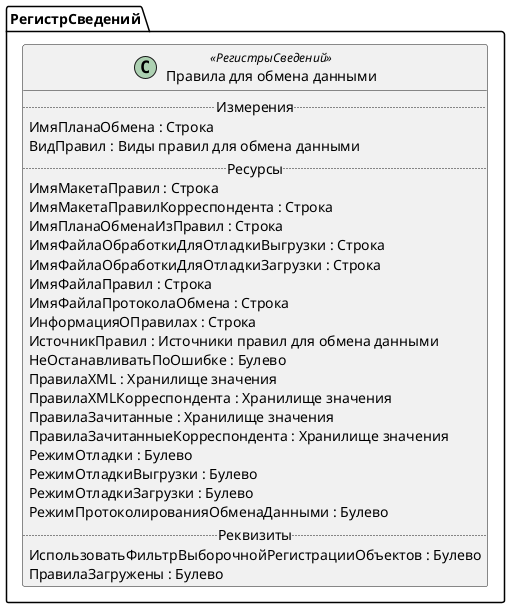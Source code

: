 ﻿@startuml ПравилаДляОбменаДанными
'!include templates.wsd
'..\include templates.wsd
class РегистрСведений.ПравилаДляОбменаДанными as "Правила для обмена данными" <<РегистрыСведений>>
{
..Измерения..
ИмяПланаОбмена : Строка
ВидПравил : Виды правил для обмена данными
..Ресурсы..
ИмяМакетаПравил : Строка
ИмяМакетаПравилКорреспондента : Строка
ИмяПланаОбменаИзПравил : Строка
ИмяФайлаОбработкиДляОтладкиВыгрузки : Строка
ИмяФайлаОбработкиДляОтладкиЗагрузки : Строка
ИмяФайлаПравил : Строка
ИмяФайлаПротоколаОбмена : Строка
ИнформацияОПравилах : Строка
ИсточникПравил : Источники правил для обмена данными
НеОстанавливатьПоОшибке : Булево
ПравилаXML : Хранилище значения
ПравилаXMLКорреспондента : Хранилище значения
ПравилаЗачитанные : Хранилище значения
ПравилаЗачитанныеКорреспондента : Хранилище значения
РежимОтладки : Булево
РежимОтладкиВыгрузки : Булево
РежимОтладкиЗагрузки : Булево
РежимПротоколированияОбменаДанными : Булево
..Реквизиты..
ИспользоватьФильтрВыборочнойРегистрацииОбъектов : Булево
ПравилаЗагружены : Булево
}
@enduml
